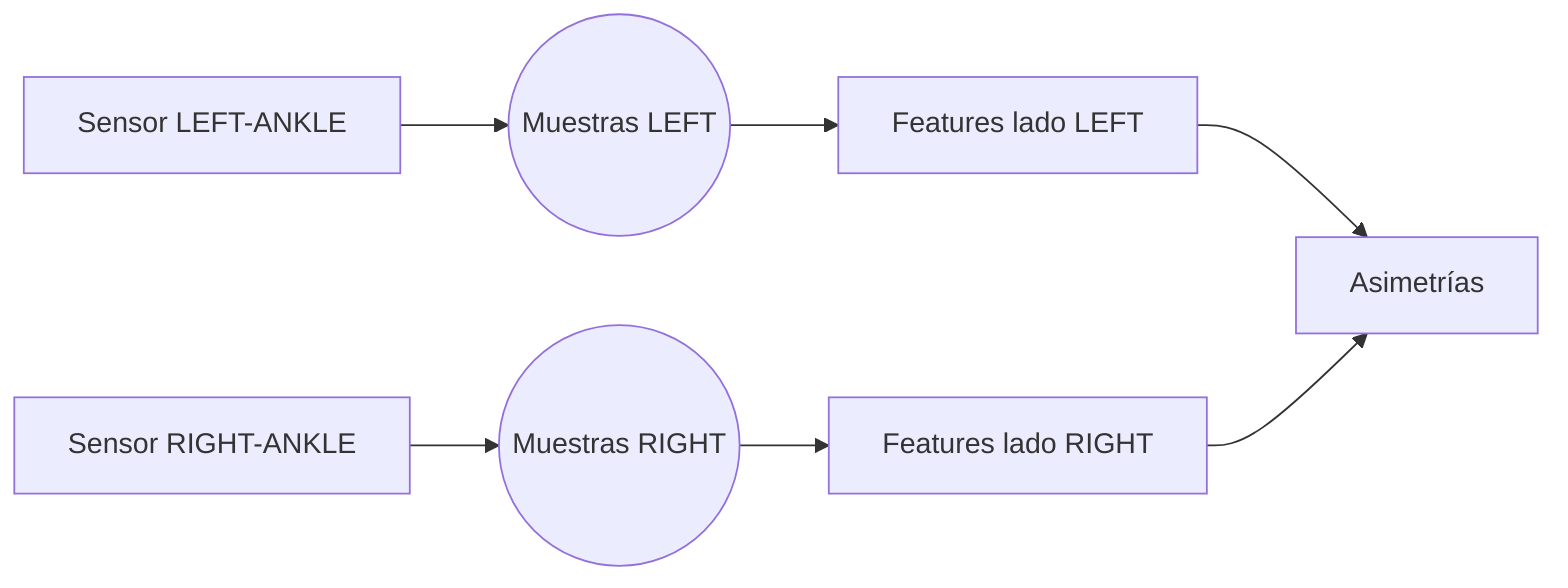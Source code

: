 graph LR
  L["Sensor LEFT-ANKLE"] --> S((Muestras LEFT))
  R["Sensor RIGHT-ANKLE"] --> T((Muestras RIGHT))
  S --> U["Features lado LEFT"]
  T --> V["Features lado RIGHT"]
  U --> W["Asimetrías"]
  V --> W